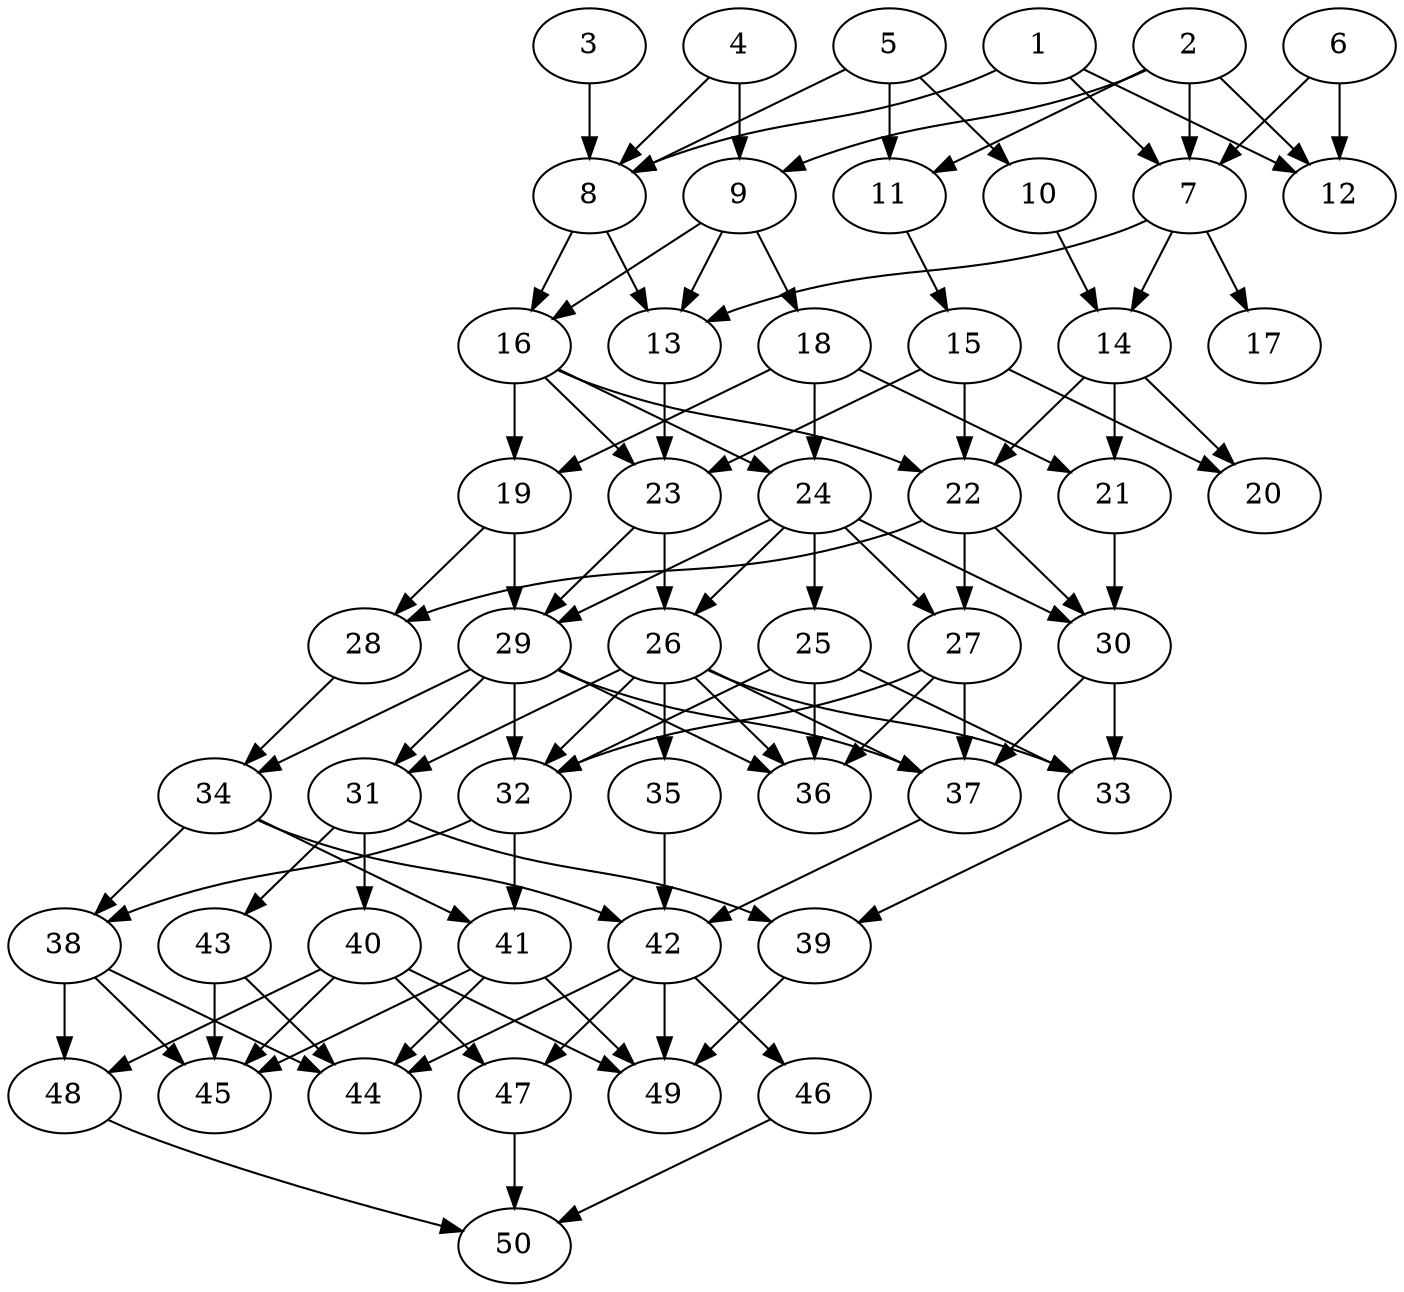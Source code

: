 // DAG automatically generated by daggen at Thu Oct  3 14:07:58 2019
// ./daggen --dot -n 50 --ccr 0.4 --fat 0.5 --regular 0.9 --density 0.6 --mindata 5242880 --maxdata 52428800 
digraph G {
  1 [size="22871040", alpha="0.07", expect_size="9148416"] 
  1 -> 7 [size ="9148416"]
  1 -> 8 [size ="9148416"]
  1 -> 12 [size ="9148416"]
  2 [size="37826560", alpha="0.07", expect_size="15130624"] 
  2 -> 7 [size ="15130624"]
  2 -> 9 [size ="15130624"]
  2 -> 11 [size ="15130624"]
  2 -> 12 [size ="15130624"]
  3 [size="46778880", alpha="0.08", expect_size="18711552"] 
  3 -> 8 [size ="18711552"]
  4 [size="31779840", alpha="0.16", expect_size="12711936"] 
  4 -> 8 [size ="12711936"]
  4 -> 9 [size ="12711936"]
  5 [size="125524480", alpha="0.17", expect_size="50209792"] 
  5 -> 8 [size ="50209792"]
  5 -> 10 [size ="50209792"]
  5 -> 11 [size ="50209792"]
  6 [size="38942720", alpha="0.15", expect_size="15577088"] 
  6 -> 7 [size ="15577088"]
  6 -> 12 [size ="15577088"]
  7 [size="13977600", alpha="0.19", expect_size="5591040"] 
  7 -> 13 [size ="5591040"]
  7 -> 14 [size ="5591040"]
  7 -> 17 [size ="5591040"]
  8 [size="74291200", alpha="0.02", expect_size="29716480"] 
  8 -> 13 [size ="29716480"]
  8 -> 16 [size ="29716480"]
  9 [size="121021440", alpha="0.03", expect_size="48408576"] 
  9 -> 13 [size ="48408576"]
  9 -> 16 [size ="48408576"]
  9 -> 18 [size ="48408576"]
  10 [size="75991040", alpha="0.09", expect_size="30396416"] 
  10 -> 14 [size ="30396416"]
  11 [size="33144320", alpha="0.20", expect_size="13257728"] 
  11 -> 15 [size ="13257728"]
  12 [size="73054720", alpha="0.18", expect_size="29221888"] 
  13 [size="112440320", alpha="0.06", expect_size="44976128"] 
  13 -> 23 [size ="44976128"]
  14 [size="41623040", alpha="0.10", expect_size="16649216"] 
  14 -> 20 [size ="16649216"]
  14 -> 21 [size ="16649216"]
  14 -> 22 [size ="16649216"]
  15 [size="18432000", alpha="0.03", expect_size="7372800"] 
  15 -> 20 [size ="7372800"]
  15 -> 22 [size ="7372800"]
  15 -> 23 [size ="7372800"]
  16 [size="117655040", alpha="0.16", expect_size="47062016"] 
  16 -> 19 [size ="47062016"]
  16 -> 22 [size ="47062016"]
  16 -> 23 [size ="47062016"]
  16 -> 24 [size ="47062016"]
  17 [size="89080320", alpha="0.16", expect_size="35632128"] 
  18 [size="84085760", alpha="0.03", expect_size="33634304"] 
  18 -> 19 [size ="33634304"]
  18 -> 21 [size ="33634304"]
  18 -> 24 [size ="33634304"]
  19 [size="97387520", alpha="0.12", expect_size="38955008"] 
  19 -> 28 [size ="38955008"]
  19 -> 29 [size ="38955008"]
  20 [size="112225280", alpha="0.00", expect_size="44890112"] 
  21 [size="49955840", alpha="0.11", expect_size="19982336"] 
  21 -> 30 [size ="19982336"]
  22 [size="48770560", alpha="0.06", expect_size="19508224"] 
  22 -> 27 [size ="19508224"]
  22 -> 28 [size ="19508224"]
  22 -> 30 [size ="19508224"]
  23 [size="35978240", alpha="0.06", expect_size="14391296"] 
  23 -> 26 [size ="14391296"]
  23 -> 29 [size ="14391296"]
  24 [size="73361920", alpha="0.10", expect_size="29344768"] 
  24 -> 25 [size ="29344768"]
  24 -> 26 [size ="29344768"]
  24 -> 27 [size ="29344768"]
  24 -> 29 [size ="29344768"]
  24 -> 30 [size ="29344768"]
  25 [size="16061440", alpha="0.12", expect_size="6424576"] 
  25 -> 32 [size ="6424576"]
  25 -> 33 [size ="6424576"]
  25 -> 36 [size ="6424576"]
  26 [size="32921600", alpha="0.19", expect_size="13168640"] 
  26 -> 31 [size ="13168640"]
  26 -> 32 [size ="13168640"]
  26 -> 33 [size ="13168640"]
  26 -> 35 [size ="13168640"]
  26 -> 36 [size ="13168640"]
  26 -> 37 [size ="13168640"]
  27 [size="127907840", alpha="0.07", expect_size="51163136"] 
  27 -> 32 [size ="51163136"]
  27 -> 36 [size ="51163136"]
  27 -> 37 [size ="51163136"]
  28 [size="102771200", alpha="0.04", expect_size="41108480"] 
  28 -> 34 [size ="41108480"]
  29 [size="119475200", alpha="0.20", expect_size="47790080"] 
  29 -> 31 [size ="47790080"]
  29 -> 32 [size ="47790080"]
  29 -> 34 [size ="47790080"]
  29 -> 36 [size ="47790080"]
  29 -> 37 [size ="47790080"]
  30 [size="69808640", alpha="0.06", expect_size="27923456"] 
  30 -> 33 [size ="27923456"]
  30 -> 37 [size ="27923456"]
  31 [size="72409600", alpha="0.16", expect_size="28963840"] 
  31 -> 39 [size ="28963840"]
  31 -> 40 [size ="28963840"]
  31 -> 43 [size ="28963840"]
  32 [size="19077120", alpha="0.16", expect_size="7630848"] 
  32 -> 38 [size ="7630848"]
  32 -> 41 [size ="7630848"]
  33 [size="52495360", alpha="0.13", expect_size="20998144"] 
  33 -> 39 [size ="20998144"]
  34 [size="88373760", alpha="0.15", expect_size="35349504"] 
  34 -> 38 [size ="35349504"]
  34 -> 41 [size ="35349504"]
  34 -> 42 [size ="35349504"]
  35 [size="27420160", alpha="0.18", expect_size="10968064"] 
  35 -> 42 [size ="10968064"]
  36 [size="100016640", alpha="0.18", expect_size="40006656"] 
  37 [size="96071680", alpha="0.11", expect_size="38428672"] 
  37 -> 42 [size ="38428672"]
  38 [size="16455680", alpha="0.17", expect_size="6582272"] 
  38 -> 44 [size ="6582272"]
  38 -> 45 [size ="6582272"]
  38 -> 48 [size ="6582272"]
  39 [size="40320000", alpha="0.16", expect_size="16128000"] 
  39 -> 49 [size ="16128000"]
  40 [size="39646720", alpha="0.12", expect_size="15858688"] 
  40 -> 45 [size ="15858688"]
  40 -> 47 [size ="15858688"]
  40 -> 48 [size ="15858688"]
  40 -> 49 [size ="15858688"]
  41 [size="77324800", alpha="0.15", expect_size="30929920"] 
  41 -> 44 [size ="30929920"]
  41 -> 45 [size ="30929920"]
  41 -> 49 [size ="30929920"]
  42 [size="55429120", alpha="0.04", expect_size="22171648"] 
  42 -> 44 [size ="22171648"]
  42 -> 46 [size ="22171648"]
  42 -> 47 [size ="22171648"]
  42 -> 49 [size ="22171648"]
  43 [size="33909760", alpha="0.16", expect_size="13563904"] 
  43 -> 44 [size ="13563904"]
  43 -> 45 [size ="13563904"]
  44 [size="112097280", alpha="0.19", expect_size="44838912"] 
  45 [size="82583040", alpha="0.02", expect_size="33033216"] 
  46 [size="68654080", alpha="0.09", expect_size="27461632"] 
  46 -> 50 [size ="27461632"]
  47 [size="56898560", alpha="0.15", expect_size="22759424"] 
  47 -> 50 [size ="22759424"]
  48 [size="123292160", alpha="0.16", expect_size="49316864"] 
  48 -> 50 [size ="49316864"]
  49 [size="102878720", alpha="0.16", expect_size="41151488"] 
  50 [size="79946240", alpha="0.05", expect_size="31978496"] 
}
